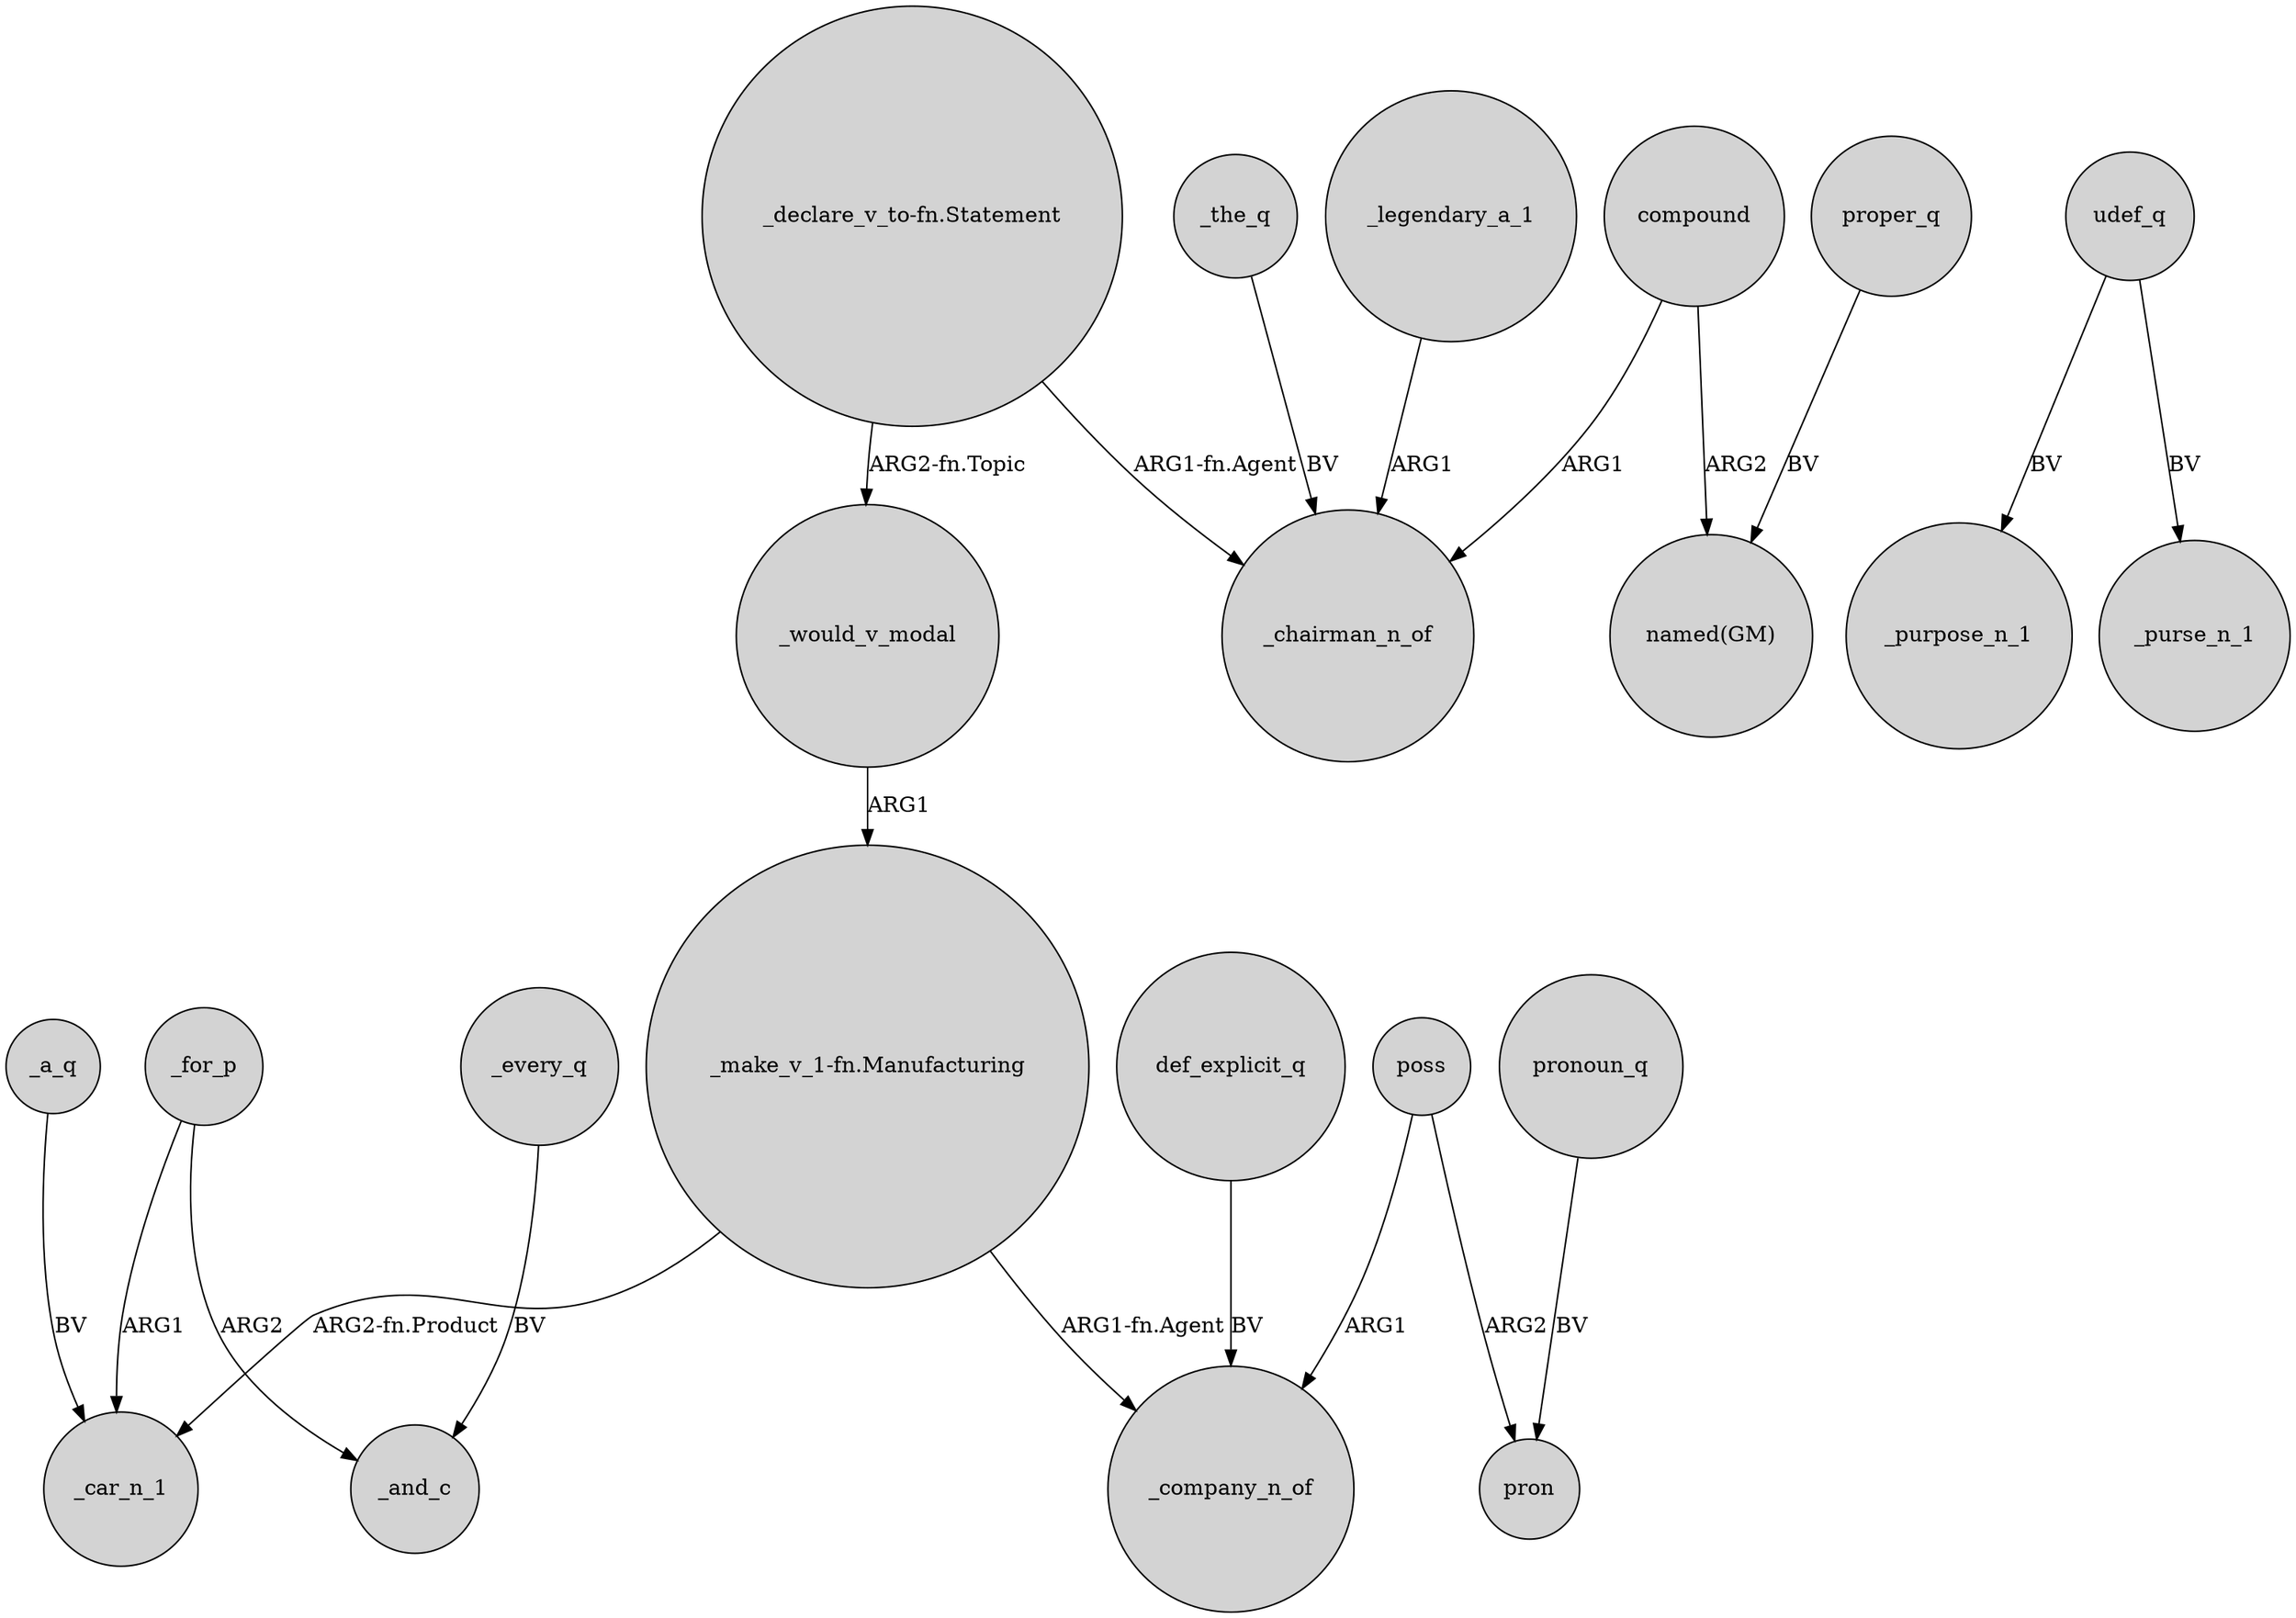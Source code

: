 digraph {
	node [shape=circle style=filled]
	"_make_v_1-fn.Manufacturing" -> _car_n_1 [label="ARG2-fn.Product"]
	_legendary_a_1 -> _chairman_n_of [label=ARG1]
	_every_q -> _and_c [label=BV]
	compound -> _chairman_n_of [label=ARG1]
	poss -> pron [label=ARG2]
	_for_p -> _car_n_1 [label=ARG1]
	"_declare_v_to-fn.Statement" -> _would_v_modal [label="ARG2-fn.Topic"]
	_would_v_modal -> "_make_v_1-fn.Manufacturing" [label=ARG1]
	udef_q -> _purpose_n_1 [label=BV]
	proper_q -> "named(GM)" [label=BV]
	_for_p -> _and_c [label=ARG2]
	def_explicit_q -> _company_n_of [label=BV]
	udef_q -> _purse_n_1 [label=BV]
	pronoun_q -> pron [label=BV]
	_a_q -> _car_n_1 [label=BV]
	_the_q -> _chairman_n_of [label=BV]
	compound -> "named(GM)" [label=ARG2]
	"_make_v_1-fn.Manufacturing" -> _company_n_of [label="ARG1-fn.Agent"]
	poss -> _company_n_of [label=ARG1]
	"_declare_v_to-fn.Statement" -> _chairman_n_of [label="ARG1-fn.Agent"]
}
